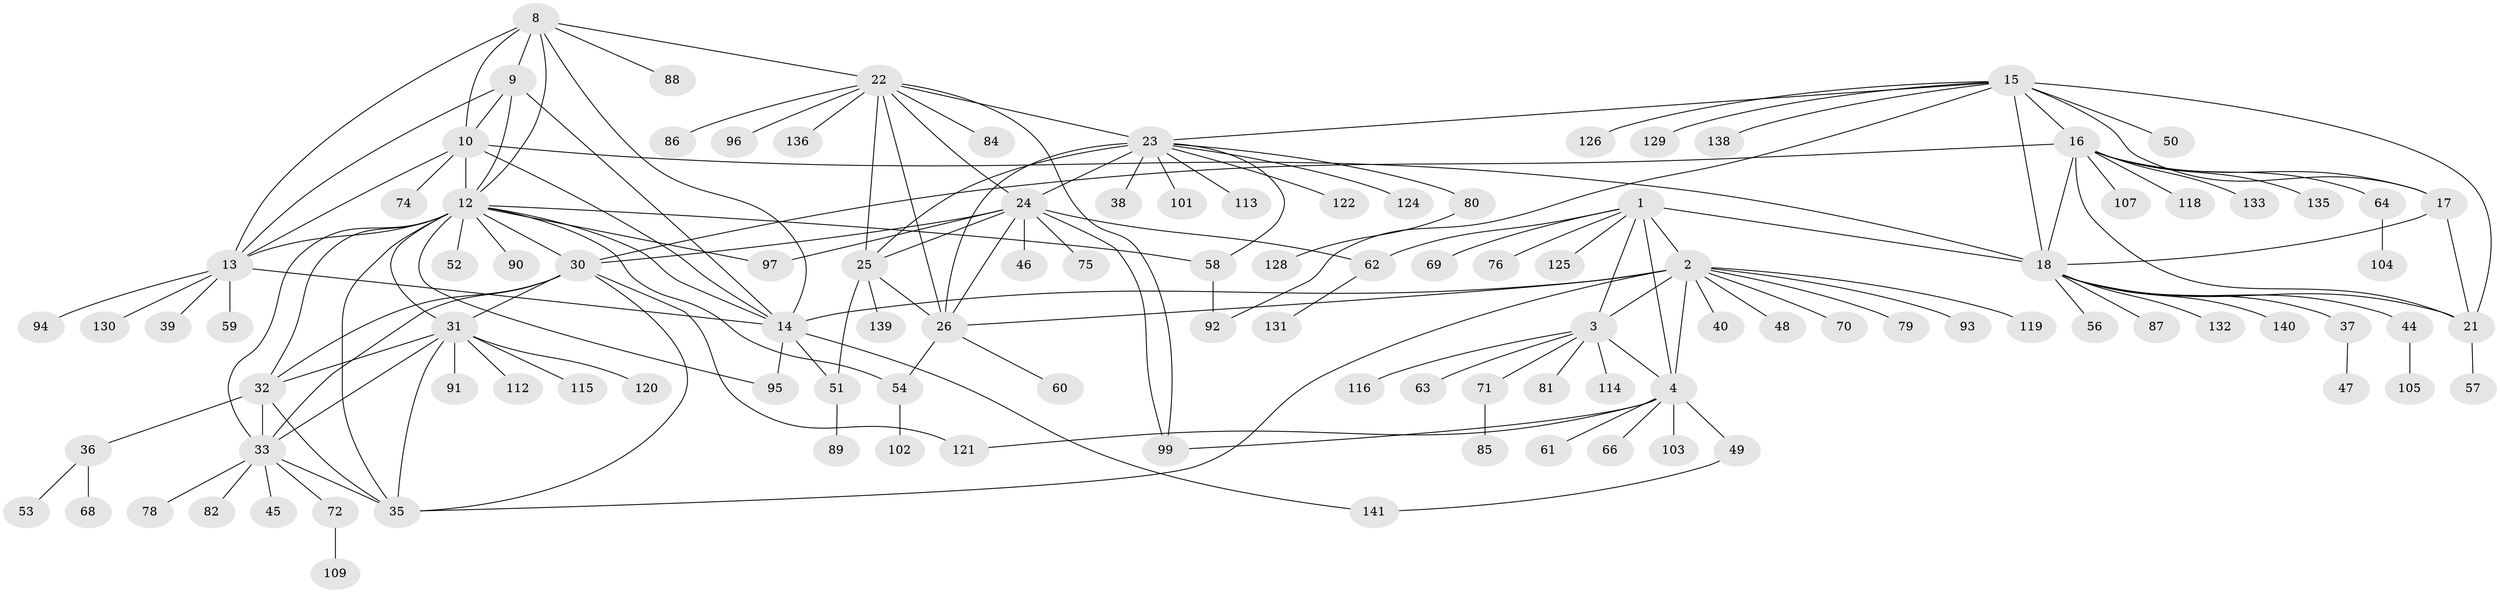 // original degree distribution, {7: 0.05673758865248227, 12: 0.028368794326241134, 10: 0.02127659574468085, 9: 0.03546099290780142, 8: 0.02127659574468085, 11: 0.03546099290780142, 13: 0.014184397163120567, 6: 0.028368794326241134, 15: 0.0070921985815602835, 3: 0.06382978723404255, 2: 0.12056737588652482, 1: 0.5673758865248227}
// Generated by graph-tools (version 1.1) at 2025/11/02/27/25 16:11:30]
// undirected, 111 vertices, 162 edges
graph export_dot {
graph [start="1"]
  node [color=gray90,style=filled];
  1 [super="+6"];
  2 [super="+5"];
  3 [super="+67"];
  4 [super="+7"];
  8 [super="+41"];
  9 [super="+117"];
  10 [super="+11"];
  12 [super="+29"];
  13 [super="+43"];
  14 [super="+65"];
  15 [super="+19"];
  16 [super="+110"];
  17;
  18 [super="+20"];
  21 [super="+77"];
  22 [super="+28"];
  23 [super="+127"];
  24 [super="+111"];
  25 [super="+27"];
  26;
  30;
  31 [super="+108"];
  32 [super="+34"];
  33 [super="+42"];
  35;
  36;
  37;
  38 [super="+106"];
  39 [super="+100"];
  40;
  44 [super="+134"];
  45;
  46;
  47;
  48;
  49 [super="+55"];
  50;
  51;
  52;
  53;
  54;
  56;
  57;
  58;
  59;
  60;
  61;
  62;
  63;
  64 [super="+73"];
  66;
  68;
  69;
  70;
  71;
  72;
  74;
  75;
  76;
  78;
  79;
  80;
  81 [super="+83"];
  82;
  84;
  85;
  86;
  87;
  88;
  89;
  90;
  91;
  92;
  93 [super="+98"];
  94;
  95;
  96;
  97;
  99 [super="+123"];
  101;
  102;
  103;
  104;
  105;
  107;
  109;
  112;
  113;
  114;
  115;
  116;
  118;
  119;
  120;
  121;
  122;
  124;
  125;
  126;
  128;
  129;
  130 [super="+137"];
  131;
  132;
  133;
  135;
  136;
  138;
  139;
  140;
  141;
  1 -- 2 [weight=4];
  1 -- 3 [weight=2];
  1 -- 4 [weight=4];
  1 -- 69;
  1 -- 76;
  1 -- 125;
  1 -- 62;
  1 -- 18;
  2 -- 3 [weight=2];
  2 -- 4 [weight=4];
  2 -- 26;
  2 -- 48;
  2 -- 70;
  2 -- 79;
  2 -- 93;
  2 -- 119;
  2 -- 35;
  2 -- 40;
  2 -- 14;
  3 -- 4 [weight=2];
  3 -- 63;
  3 -- 71;
  3 -- 81;
  3 -- 114;
  3 -- 116;
  4 -- 49;
  4 -- 61;
  4 -- 103;
  4 -- 121;
  4 -- 66;
  4 -- 99;
  8 -- 9;
  8 -- 10 [weight=2];
  8 -- 12;
  8 -- 13;
  8 -- 14;
  8 -- 22;
  8 -- 88;
  9 -- 10 [weight=2];
  9 -- 12;
  9 -- 13;
  9 -- 14;
  10 -- 12 [weight=2];
  10 -- 13 [weight=2];
  10 -- 14 [weight=2];
  10 -- 74;
  10 -- 18;
  12 -- 13;
  12 -- 14;
  12 -- 52;
  12 -- 58;
  12 -- 90;
  12 -- 97;
  12 -- 32 [weight=2];
  12 -- 33;
  12 -- 35;
  12 -- 54;
  12 -- 31;
  12 -- 30;
  12 -- 95;
  13 -- 14;
  13 -- 39;
  13 -- 59;
  13 -- 94;
  13 -- 130;
  14 -- 51;
  14 -- 95;
  14 -- 141;
  15 -- 16 [weight=2];
  15 -- 17 [weight=2];
  15 -- 18 [weight=4];
  15 -- 21 [weight=2];
  15 -- 23;
  15 -- 50;
  15 -- 92;
  15 -- 126;
  15 -- 129;
  15 -- 138;
  16 -- 17;
  16 -- 18 [weight=2];
  16 -- 21;
  16 -- 30;
  16 -- 64;
  16 -- 107;
  16 -- 118;
  16 -- 133;
  16 -- 135;
  17 -- 18 [weight=2];
  17 -- 21;
  18 -- 21 [weight=2];
  18 -- 37;
  18 -- 87;
  18 -- 140;
  18 -- 132;
  18 -- 44;
  18 -- 56;
  21 -- 57;
  22 -- 23 [weight=2];
  22 -- 24 [weight=2];
  22 -- 25 [weight=4];
  22 -- 26 [weight=2];
  22 -- 84;
  22 -- 86;
  22 -- 96;
  22 -- 136;
  22 -- 99;
  23 -- 24;
  23 -- 25 [weight=2];
  23 -- 26;
  23 -- 38;
  23 -- 58;
  23 -- 80;
  23 -- 101;
  23 -- 113;
  23 -- 122;
  23 -- 124;
  24 -- 25 [weight=2];
  24 -- 26;
  24 -- 30;
  24 -- 46;
  24 -- 62;
  24 -- 75;
  24 -- 97;
  24 -- 99;
  25 -- 26 [weight=2];
  25 -- 51;
  25 -- 139;
  26 -- 54;
  26 -- 60;
  30 -- 31;
  30 -- 32 [weight=2];
  30 -- 33;
  30 -- 35;
  30 -- 121;
  31 -- 32 [weight=2];
  31 -- 33;
  31 -- 35;
  31 -- 91;
  31 -- 112;
  31 -- 115;
  31 -- 120;
  32 -- 33 [weight=2];
  32 -- 35 [weight=2];
  32 -- 36;
  33 -- 35;
  33 -- 45;
  33 -- 72;
  33 -- 82;
  33 -- 78;
  36 -- 53;
  36 -- 68;
  37 -- 47;
  44 -- 105;
  49 -- 141;
  51 -- 89;
  54 -- 102;
  58 -- 92;
  62 -- 131;
  64 -- 104;
  71 -- 85;
  72 -- 109;
  80 -- 128;
}
